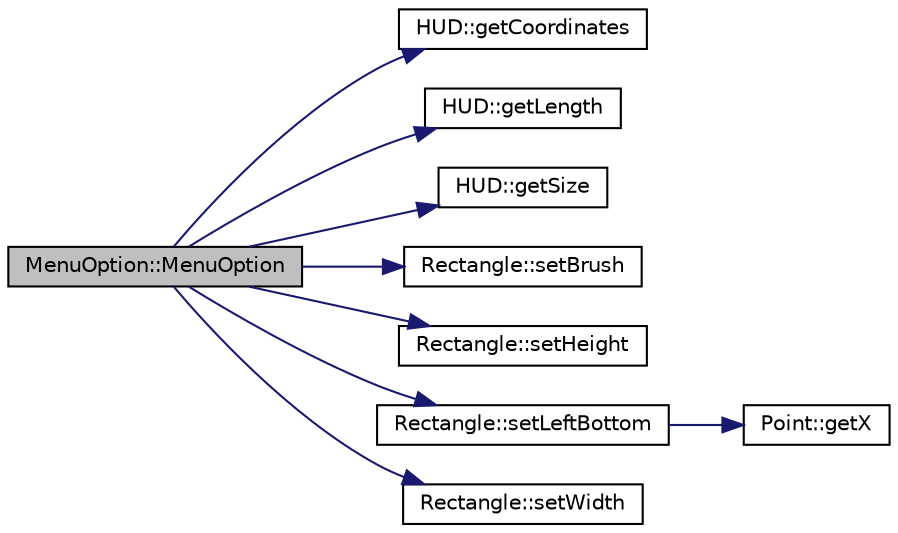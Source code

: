 digraph "MenuOption::MenuOption"
{
 // LATEX_PDF_SIZE
  bgcolor="transparent";
  edge [fontname="Helvetica",fontsize="10",labelfontname="Helvetica",labelfontsize="10"];
  node [fontname="Helvetica",fontsize="10",shape=record];
  rankdir="LR";
  Node1 [label="MenuOption::MenuOption",height=0.2,width=0.4,color="black", fillcolor="grey75", style="filled", fontcolor="black",tooltip=" "];
  Node1 -> Node2 [color="midnightblue",fontsize="10",style="solid",fontname="Helvetica"];
  Node2 [label="HUD::getCoordinates",height=0.2,width=0.4,color="black",URL="$d0/df0/classHUD.html#a3ddc5ef7dc4007969d2869de625a66a4",tooltip=" "];
  Node1 -> Node3 [color="midnightblue",fontsize="10",style="solid",fontname="Helvetica"];
  Node3 [label="HUD::getLength",height=0.2,width=0.4,color="black",URL="$d0/df0/classHUD.html#a466a3d89d6771931af298d740bca740c",tooltip=" "];
  Node1 -> Node4 [color="midnightblue",fontsize="10",style="solid",fontname="Helvetica"];
  Node4 [label="HUD::getSize",height=0.2,width=0.4,color="black",URL="$d0/df0/classHUD.html#a078ff946d548cf05ee8ea26501183b95",tooltip=" "];
  Node1 -> Node5 [color="midnightblue",fontsize="10",style="solid",fontname="Helvetica"];
  Node5 [label="Rectangle::setBrush",height=0.2,width=0.4,color="black",URL="$de/d00/classRectangle.html#a53cffcd82f9e11f78939dda79c1e18ad",tooltip=" "];
  Node1 -> Node6 [color="midnightblue",fontsize="10",style="solid",fontname="Helvetica"];
  Node6 [label="Rectangle::setHeight",height=0.2,width=0.4,color="black",URL="$de/d00/classRectangle.html#abd898045fa9d76bf53726f7704eea159",tooltip=" "];
  Node1 -> Node7 [color="midnightblue",fontsize="10",style="solid",fontname="Helvetica"];
  Node7 [label="Rectangle::setLeftBottom",height=0.2,width=0.4,color="black",URL="$de/d00/classRectangle.html#a7ac21b881b056fb32578c76df8fcb160",tooltip=" "];
  Node7 -> Node8 [color="midnightblue",fontsize="10",style="solid",fontname="Helvetica"];
  Node8 [label="Point::getX",height=0.2,width=0.4,color="black",URL="$dc/d4f/classPoint.html#a29c44ec7c7279e02629645a06cdaf7d5",tooltip=" "];
  Node1 -> Node9 [color="midnightblue",fontsize="10",style="solid",fontname="Helvetica"];
  Node9 [label="Rectangle::setWidth",height=0.2,width=0.4,color="black",URL="$de/d00/classRectangle.html#a36c66d15140984949c70a29198b0195c",tooltip=" "];
}
